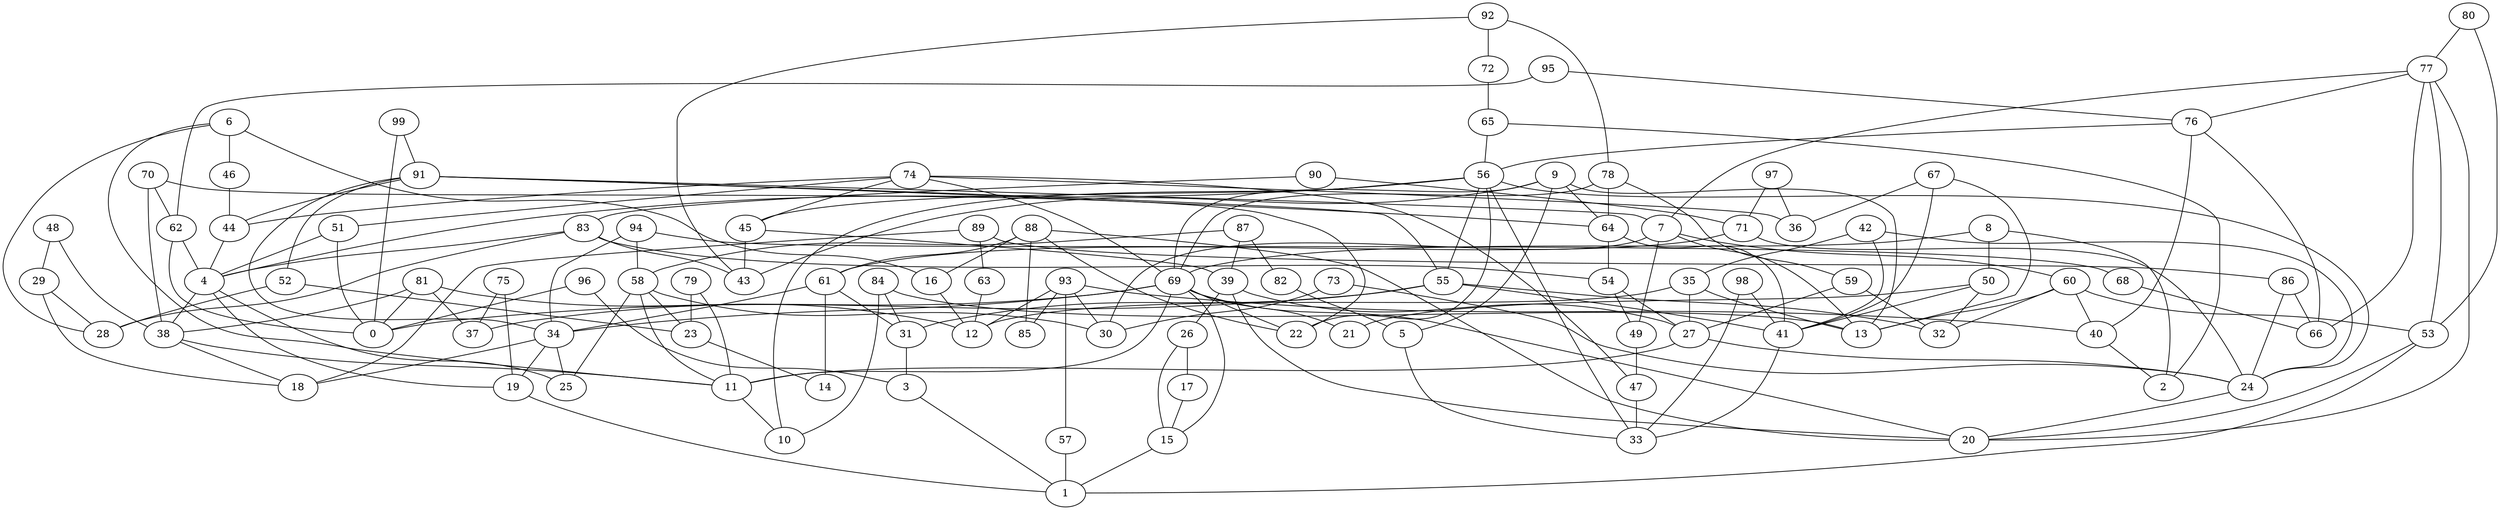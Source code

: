 digraph GG_graph {

subgraph G_graph {
edge [color = black]
"75" -> "19" [dir = none]
"75" -> "37" [dir = none]
"68" -> "66" [dir = none]
"15" -> "1" [dir = none]
"98" -> "41" [dir = none]
"98" -> "33" [dir = none]
"16" -> "12" [dir = none]
"46" -> "44" [dir = none]
"59" -> "27" [dir = none]
"59" -> "32" [dir = none]
"67" -> "41" [dir = none]
"67" -> "13" [dir = none]
"67" -> "36" [dir = none]
"50" -> "21" [dir = none]
"50" -> "32" [dir = none]
"50" -> "41" [dir = none]
"9" -> "5" [dir = none]
"9" -> "69" [dir = none]
"9" -> "13" [dir = none]
"9" -> "64" [dir = none]
"9" -> "43" [dir = none]
"70" -> "62" [dir = none]
"70" -> "38" [dir = none]
"70" -> "22" [dir = none]
"88" -> "22" [dir = none]
"88" -> "20" [dir = none]
"88" -> "61" [dir = none]
"88" -> "16" [dir = none]
"88" -> "85" [dir = none]
"44" -> "4" [dir = none]
"27" -> "11" [dir = none]
"27" -> "24" [dir = none]
"54" -> "27" [dir = none]
"54" -> "49" [dir = none]
"83" -> "43" [dir = none]
"83" -> "4" [dir = none]
"83" -> "28" [dir = none]
"83" -> "54" [dir = none]
"73" -> "30" [dir = none]
"73" -> "24" [dir = none]
"41" -> "33" [dir = none]
"42" -> "24" [dir = none]
"42" -> "35" [dir = none]
"42" -> "41" [dir = none]
"49" -> "47" [dir = none]
"80" -> "77" [dir = none]
"80" -> "53" [dir = none]
"82" -> "5" [dir = none]
"89" -> "63" [dir = none]
"89" -> "86" [dir = none]
"89" -> "18" [dir = none]
"6" -> "28" [dir = none]
"6" -> "11" [dir = none]
"6" -> "46" [dir = none]
"6" -> "16" [dir = none]
"76" -> "56" [dir = none]
"76" -> "66" [dir = none]
"76" -> "40" [dir = none]
"77" -> "20" [dir = none]
"77" -> "76" [dir = none]
"77" -> "66" [dir = none]
"77" -> "7" [dir = none]
"77" -> "53" [dir = none]
"4" -> "38" [dir = none]
"4" -> "25" [dir = none]
"4" -> "19" [dir = none]
"34" -> "18" [dir = none]
"34" -> "19" [dir = none]
"34" -> "25" [dir = none]
"60" -> "32" [dir = none]
"60" -> "53" [dir = none]
"60" -> "40" [dir = none]
"60" -> "13" [dir = none]
"52" -> "28" [dir = none]
"52" -> "23" [dir = none]
"23" -> "14" [dir = none]
"7" -> "60" [dir = none]
"7" -> "30" [dir = none]
"7" -> "49" [dir = none]
"7" -> "13" [dir = none]
"65" -> "2" [dir = none]
"65" -> "56" [dir = none]
"72" -> "65" [dir = none]
"64" -> "41" [dir = none]
"64" -> "54" [dir = none]
"87" -> "58" [dir = none]
"87" -> "39" [dir = none]
"87" -> "82" [dir = none]
"96" -> "3" [dir = none]
"96" -> "0" [dir = none]
"47" -> "33" [dir = none]
"91" -> "55" [dir = none]
"91" -> "52" [dir = none]
"91" -> "34" [dir = none]
"91" -> "44" [dir = none]
"91" -> "7" [dir = none]
"91" -> "64" [dir = none]
"35" -> "12" [dir = none]
"35" -> "27" [dir = none]
"35" -> "13" [dir = none]
"8" -> "50" [dir = none]
"8" -> "69" [dir = none]
"8" -> "2" [dir = none]
"56" -> "45" [dir = none]
"56" -> "24" [dir = none]
"56" -> "33" [dir = none]
"56" -> "55" [dir = none]
"56" -> "4" [dir = none]
"56" -> "10" [dir = none]
"56" -> "22" [dir = none]
"79" -> "11" [dir = none]
"79" -> "23" [dir = none]
"5" -> "33" [dir = none]
"53" -> "20" [dir = none]
"53" -> "1" [dir = none]
"61" -> "31" [dir = none]
"61" -> "14" [dir = none]
"61" -> "34" [dir = none]
"38" -> "11" [dir = none]
"38" -> "18" [dir = none]
"19" -> "1" [dir = none]
"95" -> "76" [dir = none]
"95" -> "62" [dir = none]
"69" -> "34" [dir = none]
"69" -> "20" [dir = none]
"69" -> "22" [dir = none]
"69" -> "37" [dir = none]
"69" -> "11" [dir = none]
"69" -> "21" [dir = none]
"69" -> "15" [dir = none]
"81" -> "38" [dir = none]
"81" -> "0" [dir = none]
"81" -> "12" [dir = none]
"81" -> "37" [dir = none]
"40" -> "2" [dir = none]
"17" -> "15" [dir = none]
"74" -> "51" [dir = none]
"74" -> "47" [dir = none]
"74" -> "36" [dir = none]
"74" -> "44" [dir = none]
"74" -> "45" [dir = none]
"74" -> "69" [dir = none]
"48" -> "29" [dir = none]
"48" -> "38" [dir = none]
"51" -> "0" [dir = none]
"51" -> "4" [dir = none]
"99" -> "91" [dir = none]
"99" -> "0" [dir = none]
"29" -> "18" [dir = none]
"29" -> "28" [dir = none]
"39" -> "27" [dir = none]
"39" -> "20" [dir = none]
"39" -> "26" [dir = none]
"90" -> "83" [dir = none]
"90" -> "71" [dir = none]
"11" -> "10" [dir = none]
"93" -> "85" [dir = none]
"93" -> "40" [dir = none]
"93" -> "12" [dir = none]
"93" -> "57" [dir = none]
"93" -> "30" [dir = none]
"45" -> "43" [dir = none]
"45" -> "39" [dir = none]
"57" -> "1" [dir = none]
"31" -> "3" [dir = none]
"62" -> "4" [dir = none]
"62" -> "0" [dir = none]
"3" -> "1" [dir = none]
"55" -> "0" [dir = none]
"55" -> "32" [dir = none]
"55" -> "41" [dir = none]
"55" -> "31" [dir = none]
"97" -> "36" [dir = none]
"97" -> "71" [dir = none]
"26" -> "15" [dir = none]
"26" -> "17" [dir = none]
"63" -> "12" [dir = none]
"92" -> "72" [dir = none]
"92" -> "43" [dir = none]
"92" -> "78" [dir = none]
"71" -> "61" [dir = none]
"71" -> "24" [dir = none]
"78" -> "59" [dir = none]
"78" -> "69" [dir = none]
"78" -> "64" [dir = none]
"94" -> "68" [dir = none]
"94" -> "34" [dir = none]
"94" -> "58" [dir = none]
"84" -> "13" [dir = none]
"84" -> "31" [dir = none]
"84" -> "10" [dir = none]
"58" -> "25" [dir = none]
"58" -> "23" [dir = none]
"58" -> "30" [dir = none]
"58" -> "11" [dir = none]
"24" -> "20" [dir = none]
"86" -> "66" [dir = none]
"86" -> "24" [dir = none]
}

}
